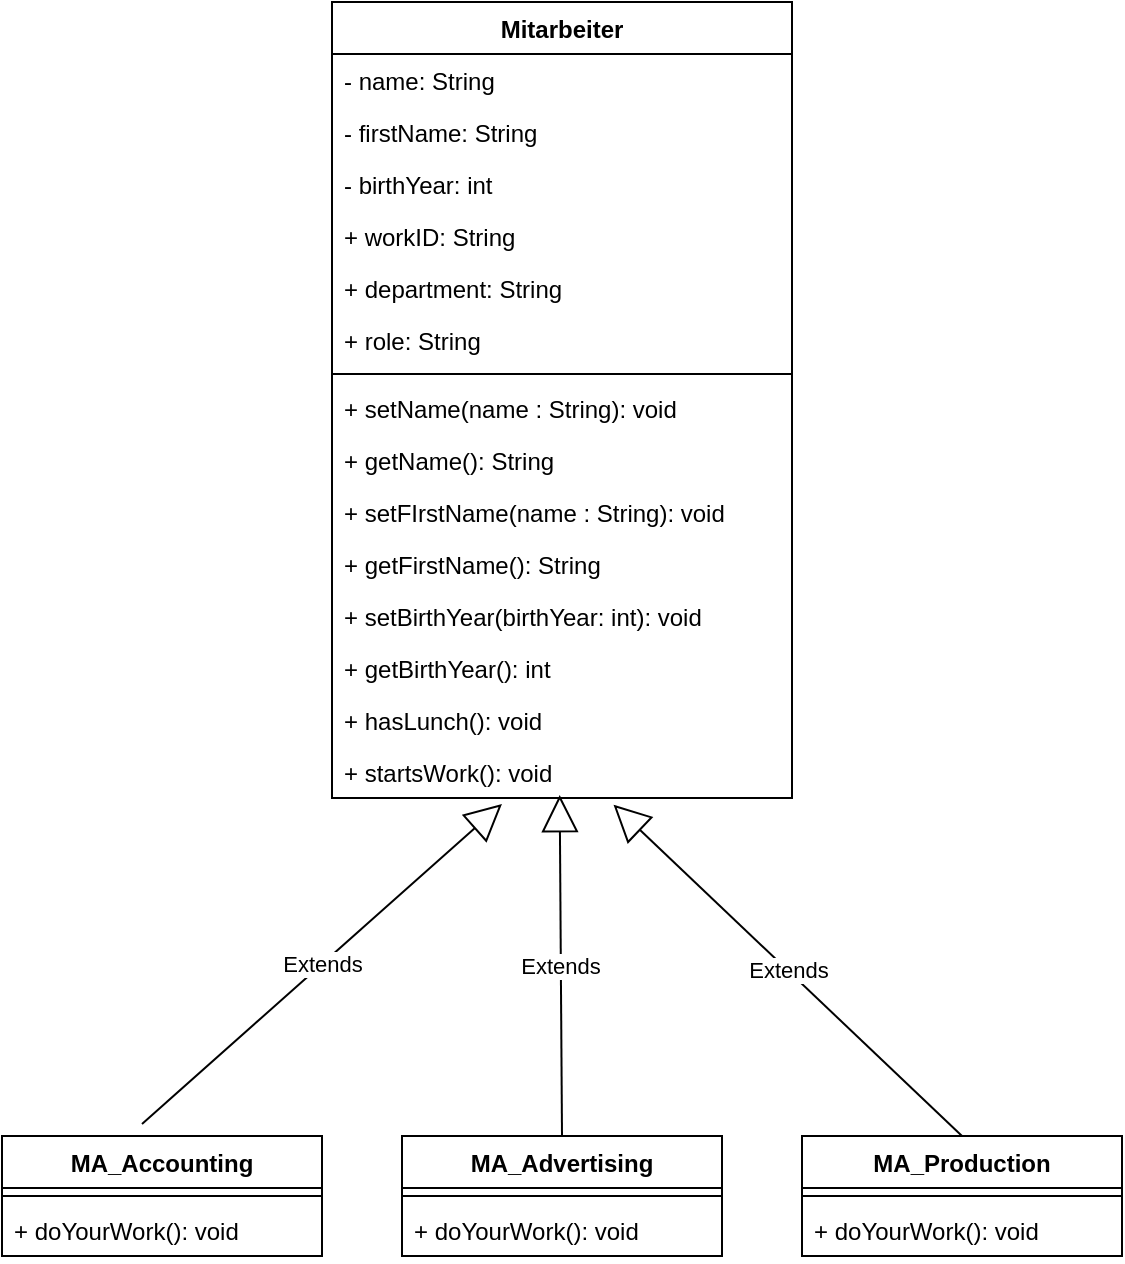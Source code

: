 <mxfile pages="1">
    <diagram id="d2ii8HHGaeJqe1fxGpcZ" name="var_1">
        <mxGraphModel dx="469" dy="437" grid="1" gridSize="10" guides="1" tooltips="1" connect="1" arrows="1" fold="1" page="1" pageScale="1" pageWidth="1169" pageHeight="827" math="0" shadow="0">
            <root>
                <mxCell id="0"/>
                <mxCell id="1" parent="0"/>
                <mxCell id="HxzilzkeXnBnJLQ9JSz_-1" value="Mitarbeiter" style="swimlane;fontStyle=1;align=center;verticalAlign=top;childLayout=stackLayout;horizontal=1;startSize=26;horizontalStack=0;resizeParent=1;resizeParentMax=0;resizeLast=0;collapsible=1;marginBottom=0;" parent="1" vertex="1">
                    <mxGeometry x="445" y="39" width="230" height="398" as="geometry"/>
                </mxCell>
                <mxCell id="HxzilzkeXnBnJLQ9JSz_-2" value="- name: String" style="text;strokeColor=none;fillColor=none;align=left;verticalAlign=top;spacingLeft=4;spacingRight=4;overflow=hidden;rotatable=0;points=[[0,0.5],[1,0.5]];portConstraint=eastwest;" parent="HxzilzkeXnBnJLQ9JSz_-1" vertex="1">
                    <mxGeometry y="26" width="230" height="26" as="geometry"/>
                </mxCell>
                <mxCell id="HxzilzkeXnBnJLQ9JSz_-6" value="- firstName: String" style="text;strokeColor=none;fillColor=none;align=left;verticalAlign=top;spacingLeft=4;spacingRight=4;overflow=hidden;rotatable=0;points=[[0,0.5],[1,0.5]];portConstraint=eastwest;" parent="HxzilzkeXnBnJLQ9JSz_-1" vertex="1">
                    <mxGeometry y="52" width="230" height="26" as="geometry"/>
                </mxCell>
                <mxCell id="HxzilzkeXnBnJLQ9JSz_-20" value="- birthYear: int" style="text;strokeColor=none;fillColor=none;align=left;verticalAlign=top;spacingLeft=4;spacingRight=4;overflow=hidden;rotatable=0;points=[[0,0.5],[1,0.5]];portConstraint=eastwest;" parent="HxzilzkeXnBnJLQ9JSz_-1" vertex="1">
                    <mxGeometry y="78" width="230" height="26" as="geometry"/>
                </mxCell>
                <mxCell id="HxzilzkeXnBnJLQ9JSz_-22" value="+ workID: String" style="text;strokeColor=none;fillColor=none;align=left;verticalAlign=top;spacingLeft=4;spacingRight=4;overflow=hidden;rotatable=0;points=[[0,0.5],[1,0.5]];portConstraint=eastwest;" parent="HxzilzkeXnBnJLQ9JSz_-1" vertex="1">
                    <mxGeometry y="104" width="230" height="26" as="geometry"/>
                </mxCell>
                <mxCell id="HxzilzkeXnBnJLQ9JSz_-21" value="+ department: String" style="text;strokeColor=none;fillColor=none;align=left;verticalAlign=top;spacingLeft=4;spacingRight=4;overflow=hidden;rotatable=0;points=[[0,0.5],[1,0.5]];portConstraint=eastwest;" parent="HxzilzkeXnBnJLQ9JSz_-1" vertex="1">
                    <mxGeometry y="130" width="230" height="26" as="geometry"/>
                </mxCell>
                <mxCell id="HxzilzkeXnBnJLQ9JSz_-5" value="+ role: String" style="text;strokeColor=none;fillColor=none;align=left;verticalAlign=top;spacingLeft=4;spacingRight=4;overflow=hidden;rotatable=0;points=[[0,0.5],[1,0.5]];portConstraint=eastwest;" parent="HxzilzkeXnBnJLQ9JSz_-1" vertex="1">
                    <mxGeometry y="156" width="230" height="26" as="geometry"/>
                </mxCell>
                <mxCell id="HxzilzkeXnBnJLQ9JSz_-3" value="" style="line;strokeWidth=1;fillColor=none;align=left;verticalAlign=middle;spacingTop=-1;spacingLeft=3;spacingRight=3;rotatable=0;labelPosition=right;points=[];portConstraint=eastwest;" parent="HxzilzkeXnBnJLQ9JSz_-1" vertex="1">
                    <mxGeometry y="182" width="230" height="8" as="geometry"/>
                </mxCell>
                <mxCell id="HxzilzkeXnBnJLQ9JSz_-4" value="+ setName(name : String): void" style="text;strokeColor=none;fillColor=none;align=left;verticalAlign=top;spacingLeft=4;spacingRight=4;overflow=hidden;rotatable=0;points=[[0,0.5],[1,0.5]];portConstraint=eastwest;" parent="HxzilzkeXnBnJLQ9JSz_-1" vertex="1">
                    <mxGeometry y="190" width="230" height="26" as="geometry"/>
                </mxCell>
                <mxCell id="HxzilzkeXnBnJLQ9JSz_-33" value="+ getName(): String" style="text;strokeColor=none;fillColor=none;align=left;verticalAlign=top;spacingLeft=4;spacingRight=4;overflow=hidden;rotatable=0;points=[[0,0.5],[1,0.5]];portConstraint=eastwest;" parent="HxzilzkeXnBnJLQ9JSz_-1" vertex="1">
                    <mxGeometry y="216" width="230" height="26" as="geometry"/>
                </mxCell>
                <mxCell id="HxzilzkeXnBnJLQ9JSz_-77" value="+ setFIrstName(name : String): void" style="text;strokeColor=none;fillColor=none;align=left;verticalAlign=top;spacingLeft=4;spacingRight=4;overflow=hidden;rotatable=0;points=[[0,0.5],[1,0.5]];portConstraint=eastwest;" parent="HxzilzkeXnBnJLQ9JSz_-1" vertex="1">
                    <mxGeometry y="242" width="230" height="26" as="geometry"/>
                </mxCell>
                <mxCell id="HxzilzkeXnBnJLQ9JSz_-37" value="+ getFirstName(): String" style="text;strokeColor=none;fillColor=none;align=left;verticalAlign=top;spacingLeft=4;spacingRight=4;overflow=hidden;rotatable=0;points=[[0,0.5],[1,0.5]];portConstraint=eastwest;" parent="HxzilzkeXnBnJLQ9JSz_-1" vertex="1">
                    <mxGeometry y="268" width="230" height="26" as="geometry"/>
                </mxCell>
                <mxCell id="HxzilzkeXnBnJLQ9JSz_-78" value="+ setBirthYear(birthYear: int): void" style="text;strokeColor=none;fillColor=none;align=left;verticalAlign=top;spacingLeft=4;spacingRight=4;overflow=hidden;rotatable=0;points=[[0,0.5],[1,0.5]];portConstraint=eastwest;" parent="HxzilzkeXnBnJLQ9JSz_-1" vertex="1">
                    <mxGeometry y="294" width="230" height="26" as="geometry"/>
                </mxCell>
                <mxCell id="HxzilzkeXnBnJLQ9JSz_-38" value="+ getBirthYear(): int" style="text;strokeColor=none;fillColor=none;align=left;verticalAlign=top;spacingLeft=4;spacingRight=4;overflow=hidden;rotatable=0;points=[[0,0.5],[1,0.5]];portConstraint=eastwest;" parent="HxzilzkeXnBnJLQ9JSz_-1" vertex="1">
                    <mxGeometry y="320" width="230" height="26" as="geometry"/>
                </mxCell>
                <mxCell id="HxzilzkeXnBnJLQ9JSz_-81" value="+ hasLunch(): void" style="text;strokeColor=none;fillColor=none;align=left;verticalAlign=top;spacingLeft=4;spacingRight=4;overflow=hidden;rotatable=0;points=[[0,0.5],[1,0.5]];portConstraint=eastwest;" parent="HxzilzkeXnBnJLQ9JSz_-1" vertex="1">
                    <mxGeometry y="346" width="230" height="26" as="geometry"/>
                </mxCell>
                <mxCell id="HxzilzkeXnBnJLQ9JSz_-82" value="+ startsWork(): void" style="text;strokeColor=none;fillColor=none;align=left;verticalAlign=top;spacingLeft=4;spacingRight=4;overflow=hidden;rotatable=0;points=[[0,0.5],[1,0.5]];portConstraint=eastwest;" parent="HxzilzkeXnBnJLQ9JSz_-1" vertex="1">
                    <mxGeometry y="372" width="230" height="26" as="geometry"/>
                </mxCell>
                <mxCell id="95ybf5Jd7rPmQPyVANxa-5" value="MA_Accounting" style="swimlane;fontStyle=1;align=center;verticalAlign=top;childLayout=stackLayout;horizontal=1;startSize=26;horizontalStack=0;resizeParent=1;resizeParentMax=0;resizeLast=0;collapsible=1;marginBottom=0;" parent="1" vertex="1">
                    <mxGeometry x="280" y="606" width="160" height="60" as="geometry"/>
                </mxCell>
                <mxCell id="95ybf5Jd7rPmQPyVANxa-7" value="" style="line;strokeWidth=1;fillColor=none;align=left;verticalAlign=middle;spacingTop=-1;spacingLeft=3;spacingRight=3;rotatable=0;labelPosition=right;points=[];portConstraint=eastwest;" parent="95ybf5Jd7rPmQPyVANxa-5" vertex="1">
                    <mxGeometry y="26" width="160" height="8" as="geometry"/>
                </mxCell>
                <mxCell id="95ybf5Jd7rPmQPyVANxa-8" value="+ doYourWork(): void" style="text;strokeColor=none;fillColor=none;align=left;verticalAlign=top;spacingLeft=4;spacingRight=4;overflow=hidden;rotatable=0;points=[[0,0.5],[1,0.5]];portConstraint=eastwest;" parent="95ybf5Jd7rPmQPyVANxa-5" vertex="1">
                    <mxGeometry y="34" width="160" height="26" as="geometry"/>
                </mxCell>
                <mxCell id="95ybf5Jd7rPmQPyVANxa-9" value="MA_Advertising" style="swimlane;fontStyle=1;align=center;verticalAlign=top;childLayout=stackLayout;horizontal=1;startSize=26;horizontalStack=0;resizeParent=1;resizeParentMax=0;resizeLast=0;collapsible=1;marginBottom=0;" parent="1" vertex="1">
                    <mxGeometry x="480" y="606" width="160" height="60" as="geometry"/>
                </mxCell>
                <mxCell id="95ybf5Jd7rPmQPyVANxa-10" value="" style="line;strokeWidth=1;fillColor=none;align=left;verticalAlign=middle;spacingTop=-1;spacingLeft=3;spacingRight=3;rotatable=0;labelPosition=right;points=[];portConstraint=eastwest;" parent="95ybf5Jd7rPmQPyVANxa-9" vertex="1">
                    <mxGeometry y="26" width="160" height="8" as="geometry"/>
                </mxCell>
                <mxCell id="95ybf5Jd7rPmQPyVANxa-11" value="+ doYourWork(): void" style="text;strokeColor=none;fillColor=none;align=left;verticalAlign=top;spacingLeft=4;spacingRight=4;overflow=hidden;rotatable=0;points=[[0,0.5],[1,0.5]];portConstraint=eastwest;" parent="95ybf5Jd7rPmQPyVANxa-9" vertex="1">
                    <mxGeometry y="34" width="160" height="26" as="geometry"/>
                </mxCell>
                <mxCell id="95ybf5Jd7rPmQPyVANxa-12" value="MA_Production" style="swimlane;fontStyle=1;align=center;verticalAlign=top;childLayout=stackLayout;horizontal=1;startSize=26;horizontalStack=0;resizeParent=1;resizeParentMax=0;resizeLast=0;collapsible=1;marginBottom=0;" parent="1" vertex="1">
                    <mxGeometry x="680" y="606" width="160" height="60" as="geometry"/>
                </mxCell>
                <mxCell id="95ybf5Jd7rPmQPyVANxa-13" value="" style="line;strokeWidth=1;fillColor=none;align=left;verticalAlign=middle;spacingTop=-1;spacingLeft=3;spacingRight=3;rotatable=0;labelPosition=right;points=[];portConstraint=eastwest;" parent="95ybf5Jd7rPmQPyVANxa-12" vertex="1">
                    <mxGeometry y="26" width="160" height="8" as="geometry"/>
                </mxCell>
                <mxCell id="95ybf5Jd7rPmQPyVANxa-14" value="+ doYourWork(): void" style="text;strokeColor=none;fillColor=none;align=left;verticalAlign=top;spacingLeft=4;spacingRight=4;overflow=hidden;rotatable=0;points=[[0,0.5],[1,0.5]];portConstraint=eastwest;" parent="95ybf5Jd7rPmQPyVANxa-12" vertex="1">
                    <mxGeometry y="34" width="160" height="26" as="geometry"/>
                </mxCell>
                <mxCell id="95ybf5Jd7rPmQPyVANxa-15" value="Extends" style="endArrow=block;endSize=16;endFill=0;html=1;" parent="1" edge="1">
                    <mxGeometry width="160" relative="1" as="geometry">
                        <mxPoint x="350" y="600" as="sourcePoint"/>
                        <mxPoint x="530" y="440" as="targetPoint"/>
                    </mxGeometry>
                </mxCell>
                <mxCell id="95ybf5Jd7rPmQPyVANxa-16" value="Extends" style="endArrow=block;endSize=16;endFill=0;html=1;exitX=0.5;exitY=0;exitDx=0;exitDy=0;entryX=0.612;entryY=1.13;entryDx=0;entryDy=0;entryPerimeter=0;" parent="1" source="95ybf5Jd7rPmQPyVANxa-12" target="HxzilzkeXnBnJLQ9JSz_-82" edge="1">
                    <mxGeometry width="160" relative="1" as="geometry">
                        <mxPoint x="329.5" y="735.5" as="sourcePoint"/>
                        <mxPoint x="560" y="440" as="targetPoint"/>
                    </mxGeometry>
                </mxCell>
                <mxCell id="95ybf5Jd7rPmQPyVANxa-18" value="Extends" style="endArrow=block;endSize=16;endFill=0;html=1;entryX=0.495;entryY=0.944;entryDx=0;entryDy=0;entryPerimeter=0;exitX=0.5;exitY=0;exitDx=0;exitDy=0;" parent="1" source="95ybf5Jd7rPmQPyVANxa-9" target="HxzilzkeXnBnJLQ9JSz_-82" edge="1">
                    <mxGeometry width="160" relative="1" as="geometry">
                        <mxPoint x="280" y="690" as="sourcePoint"/>
                        <mxPoint x="440" y="690" as="targetPoint"/>
                    </mxGeometry>
                </mxCell>
            </root>
        </mxGraphModel>
    </diagram>
    <diagram id="1a5oce_YhCmKe8QTQchk" name="var_2">
        <mxGraphModel dx="469" dy="437" grid="1" gridSize="10" guides="1" tooltips="1" connect="1" arrows="1" fold="1" page="1" pageScale="1" pageWidth="827" pageHeight="1169" math="0" shadow="0">
            <root>
                <mxCell id="Hq3QIibc7rln5sxhBc_--0"/>
                <mxCell id="Hq3QIibc7rln5sxhBc_--1" parent="Hq3QIibc7rln5sxhBc_--0"/>
                <mxCell id="Hq3QIibc7rln5sxhBc_--2" value="Mitarbeiter" style="swimlane;fontStyle=1;align=center;verticalAlign=top;childLayout=stackLayout;horizontal=1;startSize=26;horizontalStack=0;resizeParent=1;resizeParentMax=0;resizeLast=0;collapsible=1;marginBottom=0;" parent="Hq3QIibc7rln5sxhBc_--1" vertex="1">
                    <mxGeometry x="300" y="415" width="280" height="164" as="geometry"/>
                </mxCell>
                <mxCell id="Hq3QIibc7rln5sxhBc_--3" value="+ workID: String" style="text;strokeColor=none;fillColor=none;align=left;verticalAlign=top;spacingLeft=4;spacingRight=4;overflow=hidden;rotatable=0;points=[[0,0.5],[1,0.5]];portConstraint=eastwest;" parent="Hq3QIibc7rln5sxhBc_--2" vertex="1">
                    <mxGeometry y="26" width="280" height="26" as="geometry"/>
                </mxCell>
                <mxCell id="Hq3QIibc7rln5sxhBc_--4" value="+ department: String" style="text;strokeColor=none;fillColor=none;align=left;verticalAlign=top;spacingLeft=4;spacingRight=4;overflow=hidden;rotatable=0;points=[[0,0.5],[1,0.5]];portConstraint=eastwest;" parent="Hq3QIibc7rln5sxhBc_--2" vertex="1">
                    <mxGeometry y="52" width="280" height="26" as="geometry"/>
                </mxCell>
                <mxCell id="Hq3QIibc7rln5sxhBc_--5" value="+ role: String" style="text;strokeColor=none;fillColor=none;align=left;verticalAlign=top;spacingLeft=4;spacingRight=4;overflow=hidden;rotatable=0;points=[[0,0.5],[1,0.5]];portConstraint=eastwest;" parent="Hq3QIibc7rln5sxhBc_--2" vertex="1">
                    <mxGeometry y="78" width="280" height="26" as="geometry"/>
                </mxCell>
                <mxCell id="Hq3QIibc7rln5sxhBc_--6" value="" style="line;strokeWidth=1;fillColor=none;align=left;verticalAlign=middle;spacingTop=-1;spacingLeft=3;spacingRight=3;rotatable=0;labelPosition=right;points=[];portConstraint=eastwest;" parent="Hq3QIibc7rln5sxhBc_--2" vertex="1">
                    <mxGeometry y="104" width="280" height="8" as="geometry"/>
                </mxCell>
                <mxCell id="Hq3QIibc7rln5sxhBc_--7" value="# hasLunch(): void" style="text;strokeColor=none;fillColor=none;align=left;verticalAlign=top;spacingLeft=4;spacingRight=4;overflow=hidden;rotatable=0;points=[[0,0.5],[1,0.5]];portConstraint=eastwest;" parent="Hq3QIibc7rln5sxhBc_--2" vertex="1">
                    <mxGeometry y="112" width="280" height="26" as="geometry"/>
                </mxCell>
                <mxCell id="Hq3QIibc7rln5sxhBc_--8" value="# startsWork(): void" style="text;strokeColor=none;fillColor=none;align=left;verticalAlign=top;spacingLeft=4;spacingRight=4;overflow=hidden;rotatable=0;points=[[0,0.5],[1,0.5]];portConstraint=eastwest;" parent="Hq3QIibc7rln5sxhBc_--2" vertex="1">
                    <mxGeometry y="138" width="280" height="26" as="geometry"/>
                </mxCell>
                <mxCell id="Hq3QIibc7rln5sxhBc_--9" value="MA_Accounting" style="swimlane;fontStyle=1;align=center;verticalAlign=top;childLayout=stackLayout;horizontal=1;startSize=26;horizontalStack=0;resizeParent=1;resizeParentMax=0;resizeLast=0;collapsible=1;marginBottom=0;" parent="Hq3QIibc7rln5sxhBc_--1" vertex="1">
                    <mxGeometry x="170" y="680" width="160" height="60" as="geometry"/>
                </mxCell>
                <mxCell id="Hq3QIibc7rln5sxhBc_--10" value="" style="line;strokeWidth=1;fillColor=none;align=left;verticalAlign=middle;spacingTop=-1;spacingLeft=3;spacingRight=3;rotatable=0;labelPosition=right;points=[];portConstraint=eastwest;" parent="Hq3QIibc7rln5sxhBc_--9" vertex="1">
                    <mxGeometry y="26" width="160" height="8" as="geometry"/>
                </mxCell>
                <mxCell id="Hq3QIibc7rln5sxhBc_--11" value="+ doYourWork(): void" style="text;strokeColor=none;fillColor=none;align=left;verticalAlign=top;spacingLeft=4;spacingRight=4;overflow=hidden;rotatable=0;points=[[0,0.5],[1,0.5]];portConstraint=eastwest;" parent="Hq3QIibc7rln5sxhBc_--9" vertex="1">
                    <mxGeometry y="34" width="160" height="26" as="geometry"/>
                </mxCell>
                <mxCell id="Hq3QIibc7rln5sxhBc_--12" value="MA_Advertising" style="swimlane;fontStyle=1;align=center;verticalAlign=top;childLayout=stackLayout;horizontal=1;startSize=26;horizontalStack=0;resizeParent=1;resizeParentMax=0;resizeLast=0;collapsible=1;marginBottom=0;" parent="Hq3QIibc7rln5sxhBc_--1" vertex="1">
                    <mxGeometry x="356.5" y="680" width="160" height="60" as="geometry"/>
                </mxCell>
                <mxCell id="Hq3QIibc7rln5sxhBc_--13" value="" style="line;strokeWidth=1;fillColor=none;align=left;verticalAlign=middle;spacingTop=-1;spacingLeft=3;spacingRight=3;rotatable=0;labelPosition=right;points=[];portConstraint=eastwest;" parent="Hq3QIibc7rln5sxhBc_--12" vertex="1">
                    <mxGeometry y="26" width="160" height="8" as="geometry"/>
                </mxCell>
                <mxCell id="Hq3QIibc7rln5sxhBc_--14" value="+ doYourWork(): void" style="text;strokeColor=none;fillColor=none;align=left;verticalAlign=top;spacingLeft=4;spacingRight=4;overflow=hidden;rotatable=0;points=[[0,0.5],[1,0.5]];portConstraint=eastwest;" parent="Hq3QIibc7rln5sxhBc_--12" vertex="1">
                    <mxGeometry y="34" width="160" height="26" as="geometry"/>
                </mxCell>
                <mxCell id="Hq3QIibc7rln5sxhBc_--15" value="MA_Production" style="swimlane;fontStyle=1;align=center;verticalAlign=top;childLayout=stackLayout;horizontal=1;startSize=26;horizontalStack=0;resizeParent=1;resizeParentMax=0;resizeLast=0;collapsible=1;marginBottom=0;" parent="Hq3QIibc7rln5sxhBc_--1" vertex="1">
                    <mxGeometry x="540" y="680" width="160" height="60" as="geometry"/>
                </mxCell>
                <mxCell id="Hq3QIibc7rln5sxhBc_--16" value="" style="line;strokeWidth=1;fillColor=none;align=left;verticalAlign=middle;spacingTop=-1;spacingLeft=3;spacingRight=3;rotatable=0;labelPosition=right;points=[];portConstraint=eastwest;" parent="Hq3QIibc7rln5sxhBc_--15" vertex="1">
                    <mxGeometry y="26" width="160" height="8" as="geometry"/>
                </mxCell>
                <mxCell id="Hq3QIibc7rln5sxhBc_--17" value="+ doYourWork(): void" style="text;strokeColor=none;fillColor=none;align=left;verticalAlign=top;spacingLeft=4;spacingRight=4;overflow=hidden;rotatable=0;points=[[0,0.5],[1,0.5]];portConstraint=eastwest;" parent="Hq3QIibc7rln5sxhBc_--15" vertex="1">
                    <mxGeometry y="34" width="160" height="26" as="geometry"/>
                </mxCell>
                <mxCell id="Hq3QIibc7rln5sxhBc_--18" value="Extends" style="endArrow=block;endSize=16;endFill=0;html=1;exitX=0.5;exitY=0;exitDx=0;exitDy=0;entryX=0.407;entryY=1.192;entryDx=0;entryDy=0;entryPerimeter=0;" parent="Hq3QIibc7rln5sxhBc_--1" source="Hq3QIibc7rln5sxhBc_--9" target="Hq3QIibc7rln5sxhBc_--8" edge="1">
                    <mxGeometry width="160" relative="1" as="geometry">
                        <mxPoint x="-80" y="670" as="sourcePoint"/>
                        <mxPoint x="390" y="580" as="targetPoint"/>
                    </mxGeometry>
                </mxCell>
                <mxCell id="Hq3QIibc7rln5sxhBc_--19" value="Extends" style="endArrow=block;endSize=16;endFill=0;html=1;exitX=0.5;exitY=0;exitDx=0;exitDy=0;entryX=0.612;entryY=1.13;entryDx=0;entryDy=0;entryPerimeter=0;" parent="Hq3QIibc7rln5sxhBc_--1" source="Hq3QIibc7rln5sxhBc_--15" target="Hq3QIibc7rln5sxhBc_--8" edge="1">
                    <mxGeometry width="160" relative="1" as="geometry">
                        <mxPoint x="269.5" y="977.5" as="sourcePoint"/>
                        <mxPoint x="500" y="682" as="targetPoint"/>
                    </mxGeometry>
                </mxCell>
                <mxCell id="Hq3QIibc7rln5sxhBc_--20" value="Extends" style="endArrow=block;endSize=16;endFill=0;html=1;entryX=0.482;entryY=1.077;entryDx=0;entryDy=0;entryPerimeter=0;exitX=0.5;exitY=0;exitDx=0;exitDy=0;" parent="Hq3QIibc7rln5sxhBc_--1" source="Hq3QIibc7rln5sxhBc_--12" target="Hq3QIibc7rln5sxhBc_--8" edge="1">
                    <mxGeometry width="160" relative="1" as="geometry">
                        <mxPoint x="220" y="932" as="sourcePoint"/>
                        <mxPoint x="380" y="932" as="targetPoint"/>
                    </mxGeometry>
                </mxCell>
                <mxCell id="Hq3QIibc7rln5sxhBc_--21" value="Person" style="swimlane;fontStyle=1;align=center;verticalAlign=top;childLayout=stackLayout;horizontal=1;startSize=26;horizontalStack=0;resizeParent=1;resizeParentMax=0;resizeLast=0;collapsible=1;marginBottom=0;" parent="Hq3QIibc7rln5sxhBc_--1" vertex="1">
                    <mxGeometry x="300" y="42" width="280" height="294" as="geometry"/>
                </mxCell>
                <mxCell id="Hq3QIibc7rln5sxhBc_--22" value="- firstName: String" style="text;strokeColor=none;fillColor=none;align=left;verticalAlign=top;spacingLeft=4;spacingRight=4;overflow=hidden;rotatable=0;points=[[0,0.5],[1,0.5]];portConstraint=eastwest;" parent="Hq3QIibc7rln5sxhBc_--21" vertex="1">
                    <mxGeometry y="26" width="280" height="26" as="geometry"/>
                </mxCell>
                <mxCell id="Hq3QIibc7rln5sxhBc_--23" value="- birthYear: int" style="text;strokeColor=none;fillColor=none;align=left;verticalAlign=top;spacingLeft=4;spacingRight=4;overflow=hidden;rotatable=0;points=[[0,0.5],[1,0.5]];portConstraint=eastwest;" parent="Hq3QIibc7rln5sxhBc_--21" vertex="1">
                    <mxGeometry y="52" width="280" height="26" as="geometry"/>
                </mxCell>
                <mxCell id="Hq3QIibc7rln5sxhBc_--24" value="- familyName: String" style="text;strokeColor=none;fillColor=none;align=left;verticalAlign=top;spacingLeft=4;spacingRight=4;overflow=hidden;rotatable=0;points=[[0,0.5],[1,0.5]];portConstraint=eastwest;" parent="Hq3QIibc7rln5sxhBc_--21" vertex="1">
                    <mxGeometry y="78" width="280" height="26" as="geometry"/>
                </mxCell>
                <mxCell id="Hq3QIibc7rln5sxhBc_--25" value="" style="line;strokeWidth=1;fillColor=none;align=left;verticalAlign=middle;spacingTop=-1;spacingLeft=3;spacingRight=3;rotatable=0;labelPosition=right;points=[];portConstraint=eastwest;" parent="Hq3QIibc7rln5sxhBc_--21" vertex="1">
                    <mxGeometry y="104" width="280" height="8" as="geometry"/>
                </mxCell>
                <mxCell id="Hq3QIibc7rln5sxhBc_--26" value="+ setFamilyName(familyName : String): void" style="text;strokeColor=none;fillColor=none;align=left;verticalAlign=top;spacingLeft=4;spacingRight=4;overflow=hidden;rotatable=0;points=[[0,0.5],[1,0.5]];portConstraint=eastwest;" parent="Hq3QIibc7rln5sxhBc_--21" vertex="1">
                    <mxGeometry y="112" width="280" height="26" as="geometry"/>
                </mxCell>
                <mxCell id="Hq3QIibc7rln5sxhBc_--27" value="+ getFamilyName(): String" style="text;strokeColor=none;fillColor=none;align=left;verticalAlign=top;spacingLeft=4;spacingRight=4;overflow=hidden;rotatable=0;points=[[0,0.5],[1,0.5]];portConstraint=eastwest;" parent="Hq3QIibc7rln5sxhBc_--21" vertex="1">
                    <mxGeometry y="138" width="280" height="26" as="geometry"/>
                </mxCell>
                <mxCell id="Hq3QIibc7rln5sxhBc_--28" value="+ setFIrstName(name : String): void" style="text;strokeColor=none;fillColor=none;align=left;verticalAlign=top;spacingLeft=4;spacingRight=4;overflow=hidden;rotatable=0;points=[[0,0.5],[1,0.5]];portConstraint=eastwest;" parent="Hq3QIibc7rln5sxhBc_--21" vertex="1">
                    <mxGeometry y="164" width="280" height="26" as="geometry"/>
                </mxCell>
                <mxCell id="Hq3QIibc7rln5sxhBc_--29" value="+ getFirstName(): String" style="text;strokeColor=none;fillColor=none;align=left;verticalAlign=top;spacingLeft=4;spacingRight=4;overflow=hidden;rotatable=0;points=[[0,0.5],[1,0.5]];portConstraint=eastwest;" parent="Hq3QIibc7rln5sxhBc_--21" vertex="1">
                    <mxGeometry y="190" width="280" height="26" as="geometry"/>
                </mxCell>
                <mxCell id="Hq3QIibc7rln5sxhBc_--30" value="+ setBirthYear(birthYear: int): void" style="text;strokeColor=none;fillColor=none;align=left;verticalAlign=top;spacingLeft=4;spacingRight=4;overflow=hidden;rotatable=0;points=[[0,0.5],[1,0.5]];portConstraint=eastwest;" parent="Hq3QIibc7rln5sxhBc_--21" vertex="1">
                    <mxGeometry y="216" width="280" height="26" as="geometry"/>
                </mxCell>
                <mxCell id="Hq3QIibc7rln5sxhBc_--31" value="+ getBirthYear(): int" style="text;strokeColor=none;fillColor=none;align=left;verticalAlign=top;spacingLeft=4;spacingRight=4;overflow=hidden;rotatable=0;points=[[0,0.5],[1,0.5]];portConstraint=eastwest;" parent="Hq3QIibc7rln5sxhBc_--21" vertex="1">
                    <mxGeometry y="242" width="280" height="26" as="geometry"/>
                </mxCell>
                <mxCell id="Hq3QIibc7rln5sxhBc_--32" value="# tellAboutYou(): type" style="text;strokeColor=none;fillColor=none;align=left;verticalAlign=top;spacingLeft=4;spacingRight=4;overflow=hidden;rotatable=0;points=[[0,0.5],[1,0.5]];portConstraint=eastwest;" parent="Hq3QIibc7rln5sxhBc_--21" vertex="1">
                    <mxGeometry y="268" width="280" height="26" as="geometry"/>
                </mxCell>
                <mxCell id="Hq3QIibc7rln5sxhBc_--33" value="Extends" style="endArrow=block;endSize=16;endFill=0;html=1;exitX=0.5;exitY=0;exitDx=0;exitDy=0;entryX=0.503;entryY=0.983;entryDx=0;entryDy=0;entryPerimeter=0;" parent="Hq3QIibc7rln5sxhBc_--1" source="Hq3QIibc7rln5sxhBc_--2" target="Hq3QIibc7rln5sxhBc_--32" edge="1">
                    <mxGeometry width="160" relative="1" as="geometry">
                        <mxPoint x="430" y="410" as="sourcePoint"/>
                        <mxPoint x="440" y="340" as="targetPoint"/>
                    </mxGeometry>
                </mxCell>
            </root>
        </mxGraphModel>
    </diagram>
</mxfile>